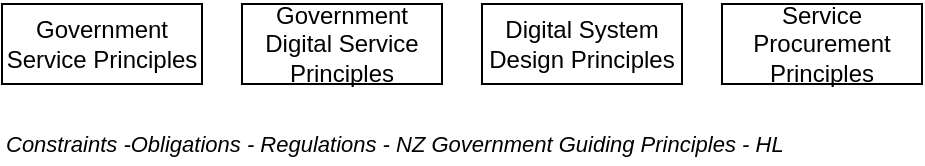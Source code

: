 <mxfile version="18.0.2" type="google" pages="10"><diagram id="yjbqheQoXwKQGV35udG_" name="NZ Govt Guiding Principles"><mxGraphModel grid="1" page="1" gridSize="10" guides="1" tooltips="1" connect="1" arrows="1" fold="1" pageScale="1" pageWidth="827" pageHeight="1169" math="0" shadow="0"><root><mxCell id="pctiQip1fwTY0CQVahmA-0"/><mxCell id="pctiQip1fwTY0CQVahmA-1" parent="pctiQip1fwTY0CQVahmA-0"/><mxCell id="pctiQip1fwTY0CQVahmA-2" value="Government Service Principles" style="rounded=0;whiteSpace=wrap;html=1;sketch=0;" vertex="1" parent="pctiQip1fwTY0CQVahmA-1"><mxGeometry x="200" y="160" width="100" height="40" as="geometry"/></mxCell><mxCell id="pctiQip1fwTY0CQVahmA-3" value="Government Digital Service Principles" style="rounded=0;whiteSpace=wrap;html=1;sketch=0;" vertex="1" parent="pctiQip1fwTY0CQVahmA-1"><mxGeometry x="320" y="160" width="100" height="40" as="geometry"/></mxCell><mxCell id="pctiQip1fwTY0CQVahmA-4" value="Digital System Design Principles" style="rounded=0;whiteSpace=wrap;html=1;sketch=0;" vertex="1" parent="pctiQip1fwTY0CQVahmA-1"><mxGeometry x="440" y="160" width="100" height="40" as="geometry"/></mxCell><mxCell id="pctiQip1fwTY0CQVahmA-6" value="Service Procurement Principles" style="rounded=0;whiteSpace=wrap;html=1;sketch=0;" vertex="1" parent="pctiQip1fwTY0CQVahmA-1"><mxGeometry x="560" y="160" width="100" height="40" as="geometry"/></mxCell><mxCell id="7cz_nrsDfFJyMNMABDqO-0" value="Constraints -Obligations - Regulations - NZ Government Guiding Principles - HL" style="text;html=1;strokeColor=none;fillColor=none;align=left;verticalAlign=middle;whiteSpace=wrap;rounded=0;fontSize=11;opacity=80;fontStyle=2" vertex="1" parent="pctiQip1fwTY0CQVahmA-1"><mxGeometry x="200" y="220" width="460" height="20" as="geometry"/></mxCell></root></mxGraphModel></diagram><diagram id="d_9G_lbHUSgDs3FxAS3T" name="Risk Mitigation Cycle"><mxGraphModel grid="1" page="1" gridSize="10" guides="1" tooltips="1" connect="1" arrows="1" fold="1" pageScale="1" pageWidth="827" pageHeight="1169" math="0" shadow="0"><root><mxCell id="PRYmtGD0PhJ-cX3fNGpr-0"/><mxCell id="PRYmtGD0PhJ-cX3fNGpr-1" parent="PRYmtGD0PhJ-cX3fNGpr-0"/><mxCell id="PRYmtGD0PhJ-cX3fNGpr-5" style="edgeStyle=orthogonalEdgeStyle;curved=0;rounded=1;sketch=0;orthogonalLoop=1;jettySize=auto;html=1;entryX=0;entryY=0.5;entryDx=0;entryDy=0;" edge="1" parent="PRYmtGD0PhJ-cX3fNGpr-1" source="PRYmtGD0PhJ-cX3fNGpr-2" target="PRYmtGD0PhJ-cX3fNGpr-3"><mxGeometry relative="1" as="geometry"/></mxCell><mxCell id="PRYmtGD0PhJ-cX3fNGpr-2" value="Assessed&lt;br&gt;Risks" style="rounded=0;whiteSpace=wrap;html=1;sketch=0;" vertex="1" parent="PRYmtGD0PhJ-cX3fNGpr-1"><mxGeometry x="160" y="160" width="80" height="40" as="geometry"/></mxCell><mxCell id="PRYmtGD0PhJ-cX3fNGpr-6" style="edgeStyle=orthogonalEdgeStyle;curved=0;rounded=1;sketch=0;orthogonalLoop=1;jettySize=auto;html=1;entryX=0;entryY=0.5;entryDx=0;entryDy=0;" edge="1" parent="PRYmtGD0PhJ-cX3fNGpr-1" source="PRYmtGD0PhJ-cX3fNGpr-3" target="PRYmtGD0PhJ-cX3fNGpr-4"><mxGeometry relative="1" as="geometry"/></mxCell><mxCell id="PRYmtGD0PhJ-cX3fNGpr-3" value="Mitigation Controls" style="rounded=0;whiteSpace=wrap;html=1;sketch=0;" vertex="1" parent="PRYmtGD0PhJ-cX3fNGpr-1"><mxGeometry x="280" y="160" width="80" height="40" as="geometry"/></mxCell><mxCell id="PRYmtGD0PhJ-cX3fNGpr-7" value="Update" style="edgeStyle=orthogonalEdgeStyle;curved=0;rounded=1;sketch=0;orthogonalLoop=1;jettySize=auto;html=1;entryX=0;entryY=0.5;entryDx=0;entryDy=0;exitX=1;exitY=0.5;exitDx=0;exitDy=0;" edge="1" parent="PRYmtGD0PhJ-cX3fNGpr-1" source="PRYmtGD0PhJ-cX3fNGpr-4" target="PRYmtGD0PhJ-cX3fNGpr-2"><mxGeometry relative="1" as="geometry"><Array as="points"><mxPoint x="500" y="180"/><mxPoint x="500" y="140"/><mxPoint x="140" y="140"/><mxPoint x="140" y="180"/></Array></mxGeometry></mxCell><mxCell id="PRYmtGD0PhJ-cX3fNGpr-18" style="edgeStyle=orthogonalEdgeStyle;curved=0;rounded=1;sketch=0;orthogonalLoop=1;jettySize=auto;html=1;entryX=0;entryY=0.5;entryDx=0;entryDy=0;" edge="1" parent="PRYmtGD0PhJ-cX3fNGpr-1" source="PRYmtGD0PhJ-cX3fNGpr-4" target="PRYmtGD0PhJ-cX3fNGpr-17"><mxGeometry relative="1" as="geometry"/></mxCell><mxCell id="PRYmtGD0PhJ-cX3fNGpr-4" value="Residual Risks" style="rounded=0;whiteSpace=wrap;html=1;sketch=0;" vertex="1" parent="PRYmtGD0PhJ-cX3fNGpr-1"><mxGeometry x="400" y="160" width="80" height="40" as="geometry"/></mxCell><mxCell id="PRYmtGD0PhJ-cX3fNGpr-8" value="Plan" style="rounded=0;whiteSpace=wrap;html=1;sketch=0;fillColor=none;strokeColor=none;" vertex="1" parent="PRYmtGD0PhJ-cX3fNGpr-1"><mxGeometry x="280" y="210" width="80" height="20" as="geometry"/></mxCell><mxCell id="PRYmtGD0PhJ-cX3fNGpr-9" value="Application" style="rounded=0;whiteSpace=wrap;html=1;sketch=0;fillColor=none;strokeColor=none;" vertex="1" parent="PRYmtGD0PhJ-cX3fNGpr-1"><mxGeometry x="280" y="230" width="80" height="20" as="geometry"/></mxCell><mxCell id="PRYmtGD0PhJ-cX3fNGpr-10" value="Verification" style="rounded=0;whiteSpace=wrap;html=1;sketch=0;fillColor=none;strokeColor=none;" vertex="1" parent="PRYmtGD0PhJ-cX3fNGpr-1"><mxGeometry x="400" y="210" width="80" height="20" as="geometry"/></mxCell><mxCell id="PRYmtGD0PhJ-cX3fNGpr-11" value="Reassessment" style="rounded=0;whiteSpace=wrap;html=1;sketch=0;fillColor=none;strokeColor=none;" vertex="1" parent="PRYmtGD0PhJ-cX3fNGpr-1"><mxGeometry x="400" y="230" width="80" height="20" as="geometry"/></mxCell><mxCell id="PRYmtGD0PhJ-cX3fNGpr-13" style="edgeStyle=orthogonalEdgeStyle;curved=0;rounded=1;sketch=0;orthogonalLoop=1;jettySize=auto;html=1;entryX=0;entryY=0.5;entryDx=0;entryDy=0;" edge="1" parent="PRYmtGD0PhJ-cX3fNGpr-1" source="PRYmtGD0PhJ-cX3fNGpr-12" target="PRYmtGD0PhJ-cX3fNGpr-2"><mxGeometry relative="1" as="geometry"/></mxCell><mxCell id="PRYmtGD0PhJ-cX3fNGpr-12" value="Initial&lt;br&gt;Assessment" style="rounded=0;whiteSpace=wrap;html=1;sketch=0;" vertex="1" parent="PRYmtGD0PhJ-cX3fNGpr-1"><mxGeometry x="40" y="160" width="80" height="40" as="geometry"/></mxCell><mxCell id="PRYmtGD0PhJ-cX3fNGpr-16" value="Current Status &lt;br&gt;Report" style="rounded=0;whiteSpace=wrap;html=1;sketch=0;fillColor=none;strokeColor=none;" vertex="1" parent="PRYmtGD0PhJ-cX3fNGpr-1"><mxGeometry x="160" y="210" width="80" height="20" as="geometry"/></mxCell><mxCell id="PRYmtGD0PhJ-cX3fNGpr-21" style="edgeStyle=orthogonalEdgeStyle;curved=0;rounded=1;sketch=0;orthogonalLoop=1;jettySize=auto;html=1;entryX=0;entryY=0.5;entryDx=0;entryDy=0;" edge="1" parent="PRYmtGD0PhJ-cX3fNGpr-1" source="PRYmtGD0PhJ-cX3fNGpr-17" target="PRYmtGD0PhJ-cX3fNGpr-20"><mxGeometry relative="1" as="geometry"/></mxCell><mxCell id="PRYmtGD0PhJ-cX3fNGpr-17" value="Residual&lt;br&gt;Risk&lt;br&gt;Acceptance" style="rounded=0;whiteSpace=wrap;html=1;sketch=0;" vertex="1" parent="PRYmtGD0PhJ-cX3fNGpr-1"><mxGeometry x="520" y="160" width="80" height="40" as="geometry"/></mxCell><mxCell id="PRYmtGD0PhJ-cX3fNGpr-19" value="ongoing &lt;br&gt;improvement" style="edgeStyle=orthogonalEdgeStyle;curved=0;rounded=1;sketch=0;orthogonalLoop=1;jettySize=auto;html=1;dashed=1;exitX=1;exitY=0.5;exitDx=0;exitDy=0;" edge="1" parent="PRYmtGD0PhJ-cX3fNGpr-1" source="PRYmtGD0PhJ-cX3fNGpr-20"><mxGeometry x="0.333" y="-20" relative="1" as="geometry"><mxPoint x="780" y="180" as="sourcePoint"/><mxPoint x="500" y="140" as="targetPoint"/><Array as="points"><mxPoint x="740" y="180"/><mxPoint x="740" y="140"/></Array><mxPoint as="offset"/></mxGeometry></mxCell><mxCell id="PRYmtGD0PhJ-cX3fNGpr-20" value="Periodic Reassessment" style="rounded=0;whiteSpace=wrap;html=1;sketch=0;" vertex="1" parent="PRYmtGD0PhJ-cX3fNGpr-1"><mxGeometry x="640" y="160" width="80" height="40" as="geometry"/></mxCell><mxCell id="PRYmtGD0PhJ-cX3fNGpr-22" value="(By both Business Owner and CDO)" style="rounded=0;whiteSpace=wrap;html=1;sketch=0;fillColor=none;strokeColor=none;fontStyle=2" vertex="1" parent="PRYmtGD0PhJ-cX3fNGpr-1"><mxGeometry x="520" y="210" width="80" height="40" as="geometry"/></mxCell><mxCell id="qe-2Wj4dgjq_-Unm0l26-0" value="Continuous Risk Reduction Cycle - HL" style="text;html=1;strokeColor=none;fillColor=none;align=left;verticalAlign=middle;whiteSpace=wrap;rounded=0;fontSize=11;opacity=80;fontStyle=2" vertex="1" parent="PRYmtGD0PhJ-cX3fNGpr-1"><mxGeometry x="40" y="290" width="350" height="20" as="geometry"/></mxCell><mxCell id="qe-2Wj4dgjq_-Unm0l26-2" value="Processes" style="rounded=0;whiteSpace=wrap;html=1;sketch=0;fillColor=none;strokeColor=none;" vertex="1" parent="PRYmtGD0PhJ-cX3fNGpr-1"><mxGeometry x="40" y="220" width="80" height="20" as="geometry"/></mxCell><mxCell id="qe-2Wj4dgjq_-Unm0l26-4" value="Automation" style="rounded=0;whiteSpace=wrap;html=1;sketch=0;fillColor=none;strokeColor=none;" vertex="1" parent="PRYmtGD0PhJ-cX3fNGpr-1"><mxGeometry x="40" y="240" width="80" height="20" as="geometry"/></mxCell><mxCell id="qe-2Wj4dgjq_-Unm0l26-5" value="People" style="rounded=0;whiteSpace=wrap;html=1;sketch=0;fillColor=none;strokeColor=none;" vertex="1" parent="PRYmtGD0PhJ-cX3fNGpr-1"><mxGeometry x="40" y="200" width="80" height="20" as="geometry"/></mxCell><mxCell id="qe-2Wj4dgjq_-Unm0l26-6" value="Environments" style="rounded=0;whiteSpace=wrap;html=1;sketch=0;fillColor=none;strokeColor=none;" vertex="1" parent="PRYmtGD0PhJ-cX3fNGpr-1"><mxGeometry x="40" y="260" width="80" height="20" as="geometry"/></mxCell></root></mxGraphModel></diagram><diagram id="k5kiCCmFegBNbQ7CHCea" name="MOE OIS Services"><mxGraphModel dx="1711" dy="690" grid="1" gridSize="10" guides="1" tooltips="1" connect="1" arrows="1" fold="1" page="1" pageScale="1" pageWidth="827" pageHeight="1169" math="0" shadow="0"><root><mxCell id="kFMkmOMe1cG1WTFYNUef-0"/><mxCell id="kFMkmOMe1cG1WTFYNUef-1" parent="kFMkmOMe1cG1WTFYNUef-0"/><mxCell id="kFMkmOMe1cG1WTFYNUef-2" value="Deployment Services" style="rounded=0;whiteSpace=wrap;html=1;sketch=0;fillColor=none;" parent="kFMkmOMe1cG1WTFYNUef-1" vertex="1"><mxGeometry x="200" y="120" width="80" height="40" as="geometry"/></mxCell><mxCell id="kFMkmOMe1cG1WTFYNUef-3" value="Infrastructure Services" style="rounded=0;whiteSpace=wrap;html=1;sketch=0;fillColor=none;" parent="kFMkmOMe1cG1WTFYNUef-1" vertex="1"><mxGeometry x="300" y="120" width="80" height="40" as="geometry"/></mxCell><mxCell id="kFMkmOMe1cG1WTFYNUef-4" value="Operation Services" style="rounded=0;whiteSpace=wrap;html=1;sketch=0;fillColor=none;" parent="kFMkmOMe1cG1WTFYNUef-1" vertex="1"><mxGeometry x="400" y="120" width="80" height="40" as="geometry"/></mxCell><mxCell id="QHrA8Z1si9vW-UTGlzGf-0" value="OIS Services" style="text;html=1;strokeColor=none;fillColor=none;align=left;verticalAlign=middle;whiteSpace=wrap;rounded=0;fontSize=11;opacity=80;fontStyle=2" parent="kFMkmOMe1cG1WTFYNUef-1" vertex="1"><mxGeometry x="200" y="180" width="350" height="20" as="geometry"/></mxCell></root></mxGraphModel></diagram><diagram id="MP2QOA1r0MiDz1kL7_ad" name="ITC Deliverables"><mxGraphModel dx="1711" dy="690" grid="1" gridSize="10" guides="1" tooltips="1" connect="1" arrows="1" fold="1" page="1" pageScale="1" pageWidth="827" pageHeight="1169" math="0" shadow="0"><root><mxCell id="t9j9DT_kdPvLt3fdQwGu-0"/><mxCell id="t9j9DT_kdPvLt3fdQwGu-1" parent="t9j9DT_kdPvLt3fdQwGu-0"/><mxCell id="t9j9DT_kdPvLt3fdQwGu-2" value="Solution Architecture Description (SAD)" style="rounded=0;whiteSpace=wrap;html=1;" vertex="1" parent="t9j9DT_kdPvLt3fdQwGu-1"><mxGeometry x="160" y="120" width="80" height="80" as="geometry"/></mxCell><mxCell id="t9j9DT_kdPvLt3fdQwGu-3" value="Solution Architecture Description&lt;br&gt;Summary&lt;br&gt;Presentation (SADS)" style="rounded=0;whiteSpace=wrap;html=1;" vertex="1" parent="t9j9DT_kdPvLt3fdQwGu-1"><mxGeometry x="260" y="120" width="80" height="80" as="geometry"/></mxCell><mxCell id="t9j9DT_kdPvLt3fdQwGu-4" value="Solution Technical Documentation (STD)" style="rounded=0;whiteSpace=wrap;html=1;" vertex="1" parent="t9j9DT_kdPvLt3fdQwGu-1"><mxGeometry x="360" y="220" width="80" height="80" as="geometry"/></mxCell><mxCell id="t9j9DT_kdPvLt3fdQwGu-5" value="TWD Endorsement" style="rounded=0;whiteSpace=wrap;html=1;fillColor=#dae8fc;strokeColor=#6c8ebf;" vertex="1" parent="t9j9DT_kdPvLt3fdQwGu-1"><mxGeometry x="360" y="120" width="80" height="80" as="geometry"/></mxCell><mxCell id="t9j9DT_kdPvLt3fdQwGu-6" value="&lt;p style=&quot;line-height: 100%&quot;&gt;Deployment, Infrastructure, Operations Services Endorsement&lt;br&gt;@ &lt;br&gt;CAB&lt;/p&gt;" style="rounded=0;whiteSpace=wrap;html=1;fillColor=#dae8fc;strokeColor=#6c8ebf;" vertex="1" parent="t9j9DT_kdPvLt3fdQwGu-1"><mxGeometry x="460" y="220" width="80" height="80" as="geometry"/></mxCell><mxCell id="t9j9DT_kdPvLt3fdQwGu-7" value="" style="shape=image;html=1;verticalAlign=top;verticalLabelPosition=bottom;labelBackgroundColor=#ffffff;imageAspect=0;aspect=fixed;image=https://cdn0.iconfinder.com/data/icons/small-n-flat/24/678134-sign-check-128.png" vertex="1" parent="t9j9DT_kdPvLt3fdQwGu-1"><mxGeometry x="430" y="110" width="20" height="20" as="geometry"/></mxCell><mxCell id="t9j9DT_kdPvLt3fdQwGu-8" value="" style="shape=image;html=1;verticalAlign=top;verticalLabelPosition=bottom;labelBackgroundColor=#ffffff;imageAspect=0;aspect=fixed;image=https://cdn0.iconfinder.com/data/icons/small-n-flat/24/678134-sign-check-128.png" vertex="1" parent="t9j9DT_kdPvLt3fdQwGu-1"><mxGeometry x="530" y="210" width="20" height="20" as="geometry"/></mxCell><mxCell id="t9j9DT_kdPvLt3fdQwGu-9" value="" style="html=1;outlineConnect=0;whiteSpace=wrap;fillColor=#ffe0e0;shape=mxgraph.archimate.representation" vertex="1" parent="t9j9DT_kdPvLt3fdQwGu-1"><mxGeometry x="230" y="110" width="20" height="20" as="geometry"/></mxCell><mxCell id="t9j9DT_kdPvLt3fdQwGu-10" value="" style="html=1;outlineConnect=0;whiteSpace=wrap;fillColor=#ffe0e0;shape=mxgraph.archimate.representation" vertex="1" parent="t9j9DT_kdPvLt3fdQwGu-1"><mxGeometry x="330" y="110" width="20" height="20" as="geometry"/></mxCell><mxCell id="t9j9DT_kdPvLt3fdQwGu-11" value="" style="html=1;outlineConnect=0;whiteSpace=wrap;fillColor=#ffe0e0;shape=mxgraph.archimate.representation" vertex="1" parent="t9j9DT_kdPvLt3fdQwGu-1"><mxGeometry x="430" y="210" width="20" height="20" as="geometry"/></mxCell><mxCell id="t9j9DT_kdPvLt3fdQwGu-12" value="Work Item Tactical Decisions" style="rounded=0;whiteSpace=wrap;html=1;dashed=1;" vertex="1" parent="t9j9DT_kdPvLt3fdQwGu-1"><mxGeometry x="260" y="220" width="80" height="80" as="geometry"/></mxCell><mxCell id="t9j9DT_kdPvLt3fdQwGu-13" value="Design Services Engagement" style="rounded=0;whiteSpace=wrap;html=1;horizontal=0;fillColor=#f5f5f5;strokeColor=#666666;fontColor=#333333;" vertex="1" parent="t9j9DT_kdPvLt3fdQwGu-1"><mxGeometry x="120" y="120" width="30" height="200" as="geometry"/></mxCell></root></mxGraphModel></diagram><diagram id="g3i-MkkXBupPZEWv4nSB" name="C&amp;A Deliverables"><mxGraphModel dx="1711" dy="690" grid="1" gridSize="10" guides="1" tooltips="1" connect="1" arrows="1" fold="1" page="1" pageScale="1" pageWidth="827" pageHeight="1169" math="0" shadow="0"><root><mxCell id="-YwPLsUAY9QIMBv27cOw-0"/><mxCell id="-YwPLsUAY9QIMBv27cOw-1" parent="-YwPLsUAY9QIMBv27cOw-0"/><mxCell id="datgykUvJ0zWuzGXzXZU-0" value="Security Risk Assessment (SRA)" style="rounded=0;whiteSpace=wrap;html=1;" vertex="1" parent="-YwPLsUAY9QIMBv27cOw-1"><mxGeometry x="170" y="260" width="80" height="80" as="geometry"/></mxCell><mxCell id="datgykUvJ0zWuzGXzXZU-1" value="Technical Risk Assessment&lt;br&gt;(TRA)" style="rounded=0;whiteSpace=wrap;html=1;" vertex="1" parent="-YwPLsUAY9QIMBv27cOw-1"><mxGeometry x="270" y="260" width="80" height="80" as="geometry"/></mxCell><mxCell id="datgykUvJ0zWuzGXzXZU-2" value="Solution Technical Documentation (STD)" style="rounded=0;whiteSpace=wrap;html=1;fontColor=#333333;strokeColor=#666666;fillColor=#f5f5f5;" vertex="1" parent="-YwPLsUAY9QIMBv27cOw-1"><mxGeometry x="470" y="160" width="80" height="80" as="geometry"/></mxCell><mxCell id="datgykUvJ0zWuzGXzXZU-4" value="&lt;p style=&quot;line-height: 100%&quot;&gt;C&amp;amp;A Endorsement&lt;br&gt;@ &lt;br&gt;CAB&lt;/p&gt;" style="rounded=0;whiteSpace=wrap;html=1;fillColor=#dae8fc;strokeColor=#6c8ebf;" vertex="1" parent="-YwPLsUAY9QIMBv27cOw-1"><mxGeometry x="570" y="260" width="80" height="80" as="geometry"/></mxCell><mxCell id="datgykUvJ0zWuzGXzXZU-5" value="" style="shape=image;html=1;verticalAlign=top;verticalLabelPosition=bottom;labelBackgroundColor=#ffffff;imageAspect=0;aspect=fixed;image=https://cdn0.iconfinder.com/data/icons/small-n-flat/24/678134-sign-check-128.png" vertex="1" parent="-YwPLsUAY9QIMBv27cOw-1"><mxGeometry x="640" y="250" width="20" height="20" as="geometry"/></mxCell><mxCell id="datgykUvJ0zWuzGXzXZU-7" value="" style="html=1;outlineConnect=0;whiteSpace=wrap;fillColor=#ffe0e0;shape=mxgraph.archimate.representation" vertex="1" parent="-YwPLsUAY9QIMBv27cOw-1"><mxGeometry x="240" y="250" width="20" height="20" as="geometry"/></mxCell><mxCell id="datgykUvJ0zWuzGXzXZU-8" value="" style="html=1;outlineConnect=0;whiteSpace=wrap;fillColor=#ffe0e0;shape=mxgraph.archimate.representation" vertex="1" parent="-YwPLsUAY9QIMBv27cOw-1"><mxGeometry x="340" y="250" width="20" height="20" as="geometry"/></mxCell><mxCell id="datgykUvJ0zWuzGXzXZU-9" value="" style="html=1;outlineConnect=0;whiteSpace=wrap;fillColor=#ffe0e0;shape=mxgraph.archimate.representation" vertex="1" parent="-YwPLsUAY9QIMBv27cOw-1"><mxGeometry x="540" y="150" width="20" height="20" as="geometry"/></mxCell><mxCell id="datgykUvJ0zWuzGXzXZU-11" value="C&amp;amp;A Deliverables" style="rounded=0;whiteSpace=wrap;html=1;horizontal=0;fillColor=#f5f5f5;strokeColor=#666666;fontColor=#333333;" vertex="1" parent="-YwPLsUAY9QIMBv27cOw-1"><mxGeometry x="120" y="260" width="30" height="80" as="geometry"/></mxCell><mxCell id="datgykUvJ0zWuzGXzXZU-12" value="Solution Architecture Description&lt;br&gt;(SAD)" style="rounded=0;whiteSpace=wrap;html=1;fontColor=#333333;strokeColor=#666666;fillColor=#f5f5f5;" vertex="1" parent="-YwPLsUAY9QIMBv27cOw-1"><mxGeometry x="370" y="160" width="80" height="80" as="geometry"/></mxCell><mxCell id="datgykUvJ0zWuzGXzXZU-13" value="" style="html=1;outlineConnect=0;whiteSpace=wrap;fillColor=#ffe0e0;shape=mxgraph.archimate.representation" vertex="1" parent="-YwPLsUAY9QIMBv27cOw-1"><mxGeometry x="440" y="150" width="20" height="20" as="geometry"/></mxCell><mxCell id="datgykUvJ0zWuzGXzXZU-14" value="Dependencies" style="rounded=0;whiteSpace=wrap;html=1;horizontal=0;fillColor=#f5f5f5;strokeColor=#666666;fontColor=#333333;" vertex="1" parent="-YwPLsUAY9QIMBv27cOw-1"><mxGeometry x="120" y="160" width="30" height="80" as="geometry"/></mxCell><mxCell id="Ceo7DaoiyFJF5aGHdZKt-0" value="Information Classification" style="rounded=0;whiteSpace=wrap;html=1;fontColor=#333333;strokeColor=#666666;fillColor=#f5f5f5;" vertex="1" parent="-YwPLsUAY9QIMBv27cOw-1"><mxGeometry x="170" y="160" width="80" height="80" as="geometry"/></mxCell><mxCell id="Ceo7DaoiyFJF5aGHdZKt-1" value="" style="html=1;outlineConnect=0;whiteSpace=wrap;fillColor=#ffe0e0;shape=mxgraph.archimate.representation" vertex="1" parent="-YwPLsUAY9QIMBv27cOw-1"><mxGeometry x="240" y="150" width="20" height="20" as="geometry"/></mxCell><mxCell id="Ceo7DaoiyFJF5aGHdZKt-2" value="Privacy Impact Threshold&lt;br&gt;Assessment&amp;nbsp;" style="rounded=0;whiteSpace=wrap;html=1;fontColor=#333333;strokeColor=#666666;fillColor=#f5f5f5;" vertex="1" parent="-YwPLsUAY9QIMBv27cOw-1"><mxGeometry x="270" y="160" width="80" height="80" as="geometry"/></mxCell><mxCell id="Ceo7DaoiyFJF5aGHdZKt-3" value="" style="html=1;outlineConnect=0;whiteSpace=wrap;fillColor=#ffe0e0;shape=mxgraph.archimate.representation" vertex="1" parent="-YwPLsUAY9QIMBv27cOw-1"><mxGeometry x="340" y="150" width="20" height="20" as="geometry"/></mxCell><mxCell id="Ceo7DaoiyFJF5aGHdZKt-4" value="Control Validation Plan (CVP)" style="rounded=0;whiteSpace=wrap;html=1;" vertex="1" parent="-YwPLsUAY9QIMBv27cOw-1"><mxGeometry x="370" y="260" width="80" height="80" as="geometry"/></mxCell><mxCell id="Ceo7DaoiyFJF5aGHdZKt-5" value="" style="html=1;outlineConnect=0;whiteSpace=wrap;fillColor=#ffe0e0;shape=mxgraph.archimate.representation" vertex="1" parent="-YwPLsUAY9QIMBv27cOw-1"><mxGeometry x="440" y="250" width="20" height="20" as="geometry"/></mxCell><mxCell id="Ceo7DaoiyFJF5aGHdZKt-6" value="Control Validation Audit(s) &lt;br&gt;(CVA)" style="rounded=0;whiteSpace=wrap;html=1;" vertex="1" parent="-YwPLsUAY9QIMBv27cOw-1"><mxGeometry x="470" y="260" width="80" height="80" as="geometry"/></mxCell><mxCell id="Ceo7DaoiyFJF5aGHdZKt-7" value="" style="html=1;outlineConnect=0;whiteSpace=wrap;fillColor=#ffe0e0;shape=mxgraph.archimate.representation" vertex="1" parent="-YwPLsUAY9QIMBv27cOw-1"><mxGeometry x="540" y="250" width="20" height="20" as="geometry"/></mxCell></root></mxGraphModel></diagram><diagram id="E2X23cgk6ji5EM6wHxja" name="OIS Deliverables"><mxGraphModel dx="1711" dy="690" grid="1" gridSize="10" guides="1" tooltips="1" connect="1" arrows="1" fold="1" page="1" pageScale="1" pageWidth="827" pageHeight="1169" math="0" shadow="0"><root><mxCell id="UkCaidgULFf17v8Pynoc-0"/><mxCell id="UkCaidgULFf17v8Pynoc-1" parent="UkCaidgULFf17v8Pynoc-0"/><mxCell id="n0qWAW3YCrFccfMd6D4V-0" value="Application Lifecycle Management&lt;br&gt;Provisioning (ARM)" style="rounded=0;whiteSpace=wrap;html=1;" vertex="1" parent="UkCaidgULFf17v8Pynoc-1"><mxGeometry x="160" y="350" width="80" height="80" as="geometry"/></mxCell><mxCell id="n0qWAW3YCrFccfMd6D4V-1" value="Deployment Pipeline" style="rounded=0;whiteSpace=wrap;html=1;" vertex="1" parent="UkCaidgULFf17v8Pynoc-1"><mxGeometry x="250" y="550" width="80" height="80" as="geometry"/></mxCell><mxCell id="n0qWAW3YCrFccfMd6D4V-2" value="&lt;p style=&quot;line-height: 100%&quot;&gt;OIS Endorsement&lt;br&gt;@ &lt;br&gt;CAB&lt;/p&gt;" style="rounded=0;whiteSpace=wrap;html=1;fillColor=#dae8fc;strokeColor=#6c8ebf;" vertex="1" parent="UkCaidgULFf17v8Pynoc-1"><mxGeometry x="350" y="550" width="80" height="80" as="geometry"/></mxCell><mxCell id="n0qWAW3YCrFccfMd6D4V-3" value="" style="shape=image;html=1;verticalAlign=top;verticalLabelPosition=bottom;labelBackgroundColor=#ffffff;imageAspect=0;aspect=fixed;image=https://cdn0.iconfinder.com/data/icons/small-n-flat/24/678134-sign-check-128.png" vertex="1" parent="UkCaidgULFf17v8Pynoc-1"><mxGeometry x="420" y="540" width="20" height="20" as="geometry"/></mxCell><mxCell id="n0qWAW3YCrFccfMd6D4V-4" value="" style="html=1;outlineConnect=0;whiteSpace=wrap;fillColor=#ffe0e0;shape=mxgraph.archimate.representation" vertex="1" parent="UkCaidgULFf17v8Pynoc-1"><mxGeometry x="230" y="340" width="20" height="20" as="geometry"/></mxCell><mxCell id="n0qWAW3YCrFccfMd6D4V-5" value="" style="html=1;outlineConnect=0;whiteSpace=wrap;fillColor=#ffe0e0;shape=mxgraph.archimate.representation" vertex="1" parent="UkCaidgULFf17v8Pynoc-1"><mxGeometry x="320" y="540" width="20" height="20" as="geometry"/></mxCell><mxCell id="n0qWAW3YCrFccfMd6D4V-6" value="OIS Deliverables" style="rounded=0;whiteSpace=wrap;html=1;horizontal=0;fillColor=#f5f5f5;strokeColor=#666666;fontColor=#333333;" vertex="1" parent="UkCaidgULFf17v8Pynoc-1"><mxGeometry x="120" y="350" width="30" height="280" as="geometry"/></mxCell><mxCell id="n0qWAW3YCrFccfMd6D4V-7" value="Infrastructure/ Platform as Code based&lt;br&gt;Provisioning" style="rounded=0;whiteSpace=wrap;html=1;" vertex="1" parent="UkCaidgULFf17v8Pynoc-1"><mxGeometry x="250" y="450" width="80" height="60" as="geometry"/></mxCell><mxCell id="n0qWAW3YCrFccfMd6D4V-8" value="" style="html=1;outlineConnect=0;whiteSpace=wrap;fillColor=#ffe0e0;shape=mxgraph.archimate.representation" vertex="1" parent="UkCaidgULFf17v8Pynoc-1"><mxGeometry x="320" y="440" width="20" height="20" as="geometry"/></mxCell><mxCell id="n0qWAW3YCrFccfMd6D4V-9" value="Database Schema as Code based&lt;br&gt;Provisioning" style="rounded=0;whiteSpace=wrap;html=1;" vertex="1" parent="UkCaidgULFf17v8Pynoc-1"><mxGeometry x="350" y="450" width="80" height="60" as="geometry"/></mxCell><mxCell id="n0qWAW3YCrFccfMd6D4V-11" value="" style="html=1;outlineConnect=0;whiteSpace=wrap;fillColor=#ffe0e0;shape=mxgraph.archimate.representation" vertex="1" parent="UkCaidgULFf17v8Pynoc-1"><mxGeometry x="420" y="440" width="20" height="20" as="geometry"/></mxCell><mxCell id="n0qWAW3YCrFccfMd6D4V-12" value="Environment Specific Configuration" style="rounded=0;whiteSpace=wrap;html=1;" vertex="1" parent="UkCaidgULFf17v8Pynoc-1"><mxGeometry x="450" y="450" width="80" height="60" as="geometry"/></mxCell><mxCell id="n0qWAW3YCrFccfMd6D4V-13" value="" style="html=1;outlineConnect=0;whiteSpace=wrap;fillColor=#ffe0e0;shape=mxgraph.archimate.representation" vertex="1" parent="UkCaidgULFf17v8Pynoc-1"><mxGeometry x="520" y="440" width="20" height="20" as="geometry"/></mxCell><mxCell id="n0qWAW3YCrFccfMd6D4V-14" value="Code Compilation&lt;br&gt;Execution" style="rounded=0;whiteSpace=wrap;html=1;" vertex="1" parent="UkCaidgULFf17v8Pynoc-1"><mxGeometry x="550" y="450" width="80" height="60" as="geometry"/></mxCell><mxCell id="n0qWAW3YCrFccfMd6D4V-15" value="" style="html=1;outlineConnect=0;whiteSpace=wrap;fillColor=#ffe0e0;shape=mxgraph.archimate.representation" vertex="1" parent="UkCaidgULFf17v8Pynoc-1"><mxGeometry x="620" y="440" width="20" height="20" as="geometry"/></mxCell><mxCell id="n0qWAW3YCrFccfMd6D4V-18" value="" style="endArrow=none;html=1;" edge="1" parent="UkCaidgULFf17v8Pynoc-1"><mxGeometry width="50" height="50" relative="1" as="geometry"><mxPoint x="250" y="530" as="sourcePoint"/><mxPoint x="730" y="530" as="targetPoint"/></mxGeometry></mxCell><mxCell id="n0qWAW3YCrFccfMd6D4V-19" value="" style="endArrow=none;html=1;exitX=0.5;exitY=0;exitDx=0;exitDy=0;" edge="1" parent="UkCaidgULFf17v8Pynoc-1" source="n0qWAW3YCrFccfMd6D4V-1"><mxGeometry width="50" height="50" relative="1" as="geometry"><mxPoint x="620" y="380" as="sourcePoint"/><mxPoint x="290" y="530" as="targetPoint"/></mxGeometry></mxCell><mxCell id="n0qWAW3YCrFccfMd6D4V-20" value="Test Automation&lt;br&gt;Execution" style="rounded=0;whiteSpace=wrap;html=1;" vertex="1" parent="UkCaidgULFf17v8Pynoc-1"><mxGeometry x="650" y="450" width="80" height="60" as="geometry"/></mxCell><mxCell id="n0qWAW3YCrFccfMd6D4V-21" value="" style="html=1;outlineConnect=0;whiteSpace=wrap;fillColor=#ffe0e0;shape=mxgraph.archimate.representation" vertex="1" parent="UkCaidgULFf17v8Pynoc-1"><mxGeometry x="720" y="440" width="20" height="20" as="geometry"/></mxCell></root></mxGraphModel></diagram><diagram id="733-POlDkF6S2-eV0KMD" name="Development Services Deliverables"><mxGraphModel dx="1422" dy="715" grid="1" gridSize="10" guides="1" tooltips="1" connect="1" arrows="1" fold="1" page="1" pageScale="1" pageWidth="827" pageHeight="1169" math="0" shadow="0"><root><mxCell id="h4kQ8suKDDf2KTX9o7kF-0"/><mxCell id="h4kQ8suKDDf2KTX9o7kF-1" parent="h4kQ8suKDDf2KTX9o7kF-0"/><mxCell id="2T8vtZTutMJh2Cj5LuXQ-0" value="Unit Test Automation" style="rounded=0;whiteSpace=wrap;html=1;" parent="h4kQ8suKDDf2KTX9o7kF-1" vertex="1"><mxGeometry x="160" y="160" width="80" height="80" as="geometry"/></mxCell><mxCell id="2T8vtZTutMJh2Cj5LuXQ-2" value="&lt;p style=&quot;line-height: 100%&quot;&gt;OIS&lt;br&gt;Endorsement&lt;br&gt;@ &lt;br&gt;CAB&lt;/p&gt;" style="rounded=0;whiteSpace=wrap;html=1;fillColor=#dae8fc;strokeColor=#6c8ebf;" parent="h4kQ8suKDDf2KTX9o7kF-1" vertex="1"><mxGeometry x="160" y="260" width="180" height="80" as="geometry"/></mxCell><mxCell id="2T8vtZTutMJh2Cj5LuXQ-4" value="" style="html=1;outlineConnect=0;whiteSpace=wrap;fillColor=#ffe0e0;shape=mxgraph.archimate.representation" parent="h4kQ8suKDDf2KTX9o7kF-1" vertex="1"><mxGeometry x="230" y="150" width="20" height="20" as="geometry"/></mxCell><mxCell id="2T8vtZTutMJh2Cj5LuXQ-6" value="Development Services" style="rounded=0;whiteSpace=wrap;html=1;horizontal=0;fillColor=#f5f5f5;strokeColor=#666666;fontColor=#333333;" parent="h4kQ8suKDDf2KTX9o7kF-1" vertex="1"><mxGeometry x="120" y="160" width="30" height="80" as="geometry"/></mxCell><mxCell id="2T8vtZTutMJh2Cj5LuXQ-20" value="Server-Device System Code" style="rounded=0;whiteSpace=wrap;html=1;" parent="h4kQ8suKDDf2KTX9o7kF-1" vertex="1"><mxGeometry x="260" y="160" width="80" height="80" as="geometry"/></mxCell><mxCell id="2T8vtZTutMJh2Cj5LuXQ-21" value="Client-Device System Code" style="rounded=0;whiteSpace=wrap;html=1;" parent="h4kQ8suKDDf2KTX9o7kF-1" vertex="1"><mxGeometry x="360" y="160" width="80" height="80" as="geometry"/></mxCell><mxCell id="2T8vtZTutMJh2Cj5LuXQ-5" value="" style="html=1;outlineConnect=0;whiteSpace=wrap;fillColor=#ffe0e0;shape=mxgraph.archimate.representation" parent="h4kQ8suKDDf2KTX9o7kF-1" vertex="1"><mxGeometry x="330" y="150" width="20" height="20" as="geometry"/></mxCell><mxCell id="2T8vtZTutMJh2Cj5LuXQ-22" value="" style="html=1;outlineConnect=0;whiteSpace=wrap;fillColor=#ffe0e0;shape=mxgraph.archimate.representation" parent="h4kQ8suKDDf2KTX9o7kF-1" vertex="1"><mxGeometry x="430" y="150" width="20" height="20" as="geometry"/></mxCell><mxCell id="2T8vtZTutMJh2Cj5LuXQ-23" value="Use Case (Behavioural) Test Automation" style="rounded=0;whiteSpace=wrap;html=1;" parent="h4kQ8suKDDf2KTX9o7kF-1" vertex="1"><mxGeometry x="460" y="160" width="80" height="80" as="geometry"/></mxCell><mxCell id="2T8vtZTutMJh2Cj5LuXQ-24" value="" style="html=1;outlineConnect=0;whiteSpace=wrap;fillColor=#ffe0e0;shape=mxgraph.archimate.representation" parent="h4kQ8suKDDf2KTX9o7kF-1" vertex="1"><mxGeometry x="530" y="150" width="20" height="20" as="geometry"/></mxCell><mxCell id="2T8vtZTutMJh2Cj5LuXQ-25" value="&lt;p style=&quot;line-height: 100%&quot;&gt;Testing Services Endorsement&lt;br&gt;@ &lt;br&gt;CAB&lt;/p&gt;" style="rounded=0;whiteSpace=wrap;html=1;fillColor=#dae8fc;strokeColor=#6c8ebf;gradientColor=#ffffff;gradientDirection=west;" parent="h4kQ8suKDDf2KTX9o7kF-1" vertex="1"><mxGeometry x="360" y="260" width="180" height="80" as="geometry"/></mxCell><mxCell id="2T8vtZTutMJh2Cj5LuXQ-26" value="" style="shape=image;html=1;verticalAlign=top;verticalLabelPosition=bottom;labelBackgroundColor=#ffffff;imageAspect=0;aspect=fixed;image=https://cdn0.iconfinder.com/data/icons/small-n-flat/24/678134-sign-check-128.png" parent="h4kQ8suKDDf2KTX9o7kF-1" vertex="1"><mxGeometry x="330" y="250" width="20" height="20" as="geometry"/></mxCell><mxCell id="2T8vtZTutMJh2Cj5LuXQ-29" value="&lt;p style=&quot;line-height: 100%&quot;&gt;C&amp;amp;A Services Endorsement&lt;br&gt;@ &lt;br&gt;CAB&lt;/p&gt;" style="rounded=0;whiteSpace=wrap;html=1;fillColor=#dae8fc;strokeColor=#6c8ebf;" parent="h4kQ8suKDDf2KTX9o7kF-1" vertex="1"><mxGeometry x="560" y="260" width="80" height="80" as="geometry"/></mxCell><mxCell id="2T8vtZTutMJh2Cj5LuXQ-30" value="" style="shape=image;html=1;verticalAlign=top;verticalLabelPosition=bottom;labelBackgroundColor=#ffffff;imageAspect=0;aspect=fixed;image=https://cdn0.iconfinder.com/data/icons/small-n-flat/24/678134-sign-check-128.png" parent="h4kQ8suKDDf2KTX9o7kF-1" vertex="1"><mxGeometry x="630" y="250" width="20" height="20" as="geometry"/></mxCell><mxCell id="2T8vtZTutMJh2Cj5LuXQ-31" value="Solution Technical&amp;nbsp;&lt;br&gt;Documentation (STD)" style="rounded=0;whiteSpace=wrap;html=1;fillColor=#f5f5f5;strokeColor=#666666;fontColor=#333333;" parent="h4kQ8suKDDf2KTX9o7kF-1" vertex="1"><mxGeometry x="360" y="60" width="80" height="80" as="geometry"/></mxCell><mxCell id="2T8vtZTutMJh2Cj5LuXQ-32" value="Dependencies" style="rounded=0;whiteSpace=wrap;html=1;horizontal=0;fillColor=#f5f5f5;strokeColor=#666666;fontColor=#333333;" parent="h4kQ8suKDDf2KTX9o7kF-1" vertex="1"><mxGeometry x="120" y="60" width="30" height="80" as="geometry"/></mxCell><mxCell id="2T8vtZTutMJh2Cj5LuXQ-33" value="Testing Services Test Definitions" style="rounded=0;whiteSpace=wrap;html=1;fillColor=#f5f5f5;strokeColor=#666666;fontColor=#333333;" parent="h4kQ8suKDDf2KTX9o7kF-1" vertex="1"><mxGeometry x="460" y="60" width="80" height="80" as="geometry"/></mxCell><mxCell id="2T8vtZTutMJh2Cj5LuXQ-34" value="" style="html=1;outlineConnect=0;whiteSpace=wrap;fillColor=#ffe0e0;shape=mxgraph.archimate.representation" parent="h4kQ8suKDDf2KTX9o7kF-1" vertex="1"><mxGeometry x="530" y="50" width="20" height="20" as="geometry"/></mxCell><mxCell id="2T8vtZTutMJh2Cj5LuXQ-35" value="" style="html=1;outlineConnect=0;whiteSpace=wrap;fillColor=#ffe0e0;shape=mxgraph.archimate.representation" parent="h4kQ8suKDDf2KTX9o7kF-1" vertex="1"><mxGeometry x="430" y="55" width="20" height="20" as="geometry"/></mxCell><mxCell id="2T8vtZTutMJh2Cj5LuXQ-36" value="Required Endorsement" style="rounded=0;whiteSpace=wrap;html=1;horizontal=0;fillColor=#f5f5f5;strokeColor=#666666;fontColor=#333333;" parent="h4kQ8suKDDf2KTX9o7kF-1" vertex="1"><mxGeometry x="120" y="260" width="30" height="80" as="geometry"/></mxCell><mxCell id="XYaIJIv6A6RbmQ-apcNI-0" value="Technical Development Documentation&amp;nbsp;&lt;br&gt;in ALM Wiki" style="rounded=0;whiteSpace=wrap;html=1;" parent="h4kQ8suKDDf2KTX9o7kF-1" vertex="1"><mxGeometry x="560" y="160" width="80" height="80" as="geometry"/></mxCell><mxCell id="XYaIJIv6A6RbmQ-apcNI-1" value="" style="html=1;outlineConnect=0;whiteSpace=wrap;fillColor=#ffe0e0;shape=mxgraph.archimate.representation" parent="h4kQ8suKDDf2KTX9o7kF-1" vertex="1"><mxGeometry x="630" y="150" width="20" height="20" as="geometry"/></mxCell><mxCell id="b11Hr-U-KyS4aMuW7wCP-0" value="Deployment Pipeline&lt;br&gt;(By OIS)" style="rounded=0;whiteSpace=wrap;html=1;fillColor=#f5f5f5;strokeColor=#666666;fontColor=#333333;" parent="h4kQ8suKDDf2KTX9o7kF-1" vertex="1"><mxGeometry x="160" y="60" width="80" height="80" as="geometry"/></mxCell><mxCell id="b11Hr-U-KyS4aMuW7wCP-1" value="" style="html=1;outlineConnect=0;whiteSpace=wrap;fillColor=#ffe0e0;shape=mxgraph.archimate.representation" parent="h4kQ8suKDDf2KTX9o7kF-1" vertex="1"><mxGeometry x="230" y="50" width="20" height="20" as="geometry"/></mxCell><mxCell id="9292Q5Az5wN5GM3iuVJj-0" value="" style="shape=image;html=1;verticalAlign=top;verticalLabelPosition=bottom;labelBackgroundColor=#ffffff;imageAspect=0;aspect=fixed;image=https://cdn0.iconfinder.com/data/icons/small-n-flat/24/678134-sign-check-128.png" parent="h4kQ8suKDDf2KTX9o7kF-1" vertex="1"><mxGeometry x="530" y="250" width="20" height="20" as="geometry"/></mxCell></root></mxGraphModel></diagram><diagram id="rG4NrduwEKWxKj869Ww5" name="Data Services Endorsement"><mxGraphModel dx="1422" dy="715" grid="1" gridSize="10" guides="1" tooltips="1" connect="1" arrows="1" fold="1" page="1" pageScale="1" pageWidth="827" pageHeight="1169" math="0" shadow="0"><root><mxCell id="0CoJs1wSUTJGns9xNMqQ-0"/><mxCell id="0CoJs1wSUTJGns9xNMqQ-1" parent="0CoJs1wSUTJGns9xNMqQ-0"/><mxCell id="wn1p3JLLRLFmkVXKZuDt-2" value="&lt;p style=&quot;line-height: 100%&quot;&gt;Data Office Endorsement&lt;br&gt;@ &lt;br&gt;CAB&lt;/p&gt;" style="rounded=0;whiteSpace=wrap;html=1;fillColor=#dae8fc;strokeColor=#6c8ebf;" parent="0CoJs1wSUTJGns9xNMqQ-1" vertex="1"><mxGeometry x="360" y="360" width="80" height="80" as="geometry"/></mxCell><mxCell id="wn1p3JLLRLFmkVXKZuDt-3" value="" style="shape=image;html=1;verticalAlign=top;verticalLabelPosition=bottom;labelBackgroundColor=#ffffff;imageAspect=0;aspect=fixed;image=https://cdn0.iconfinder.com/data/icons/small-n-flat/24/678134-sign-check-128.png" parent="0CoJs1wSUTJGns9xNMqQ-1" vertex="1"><mxGeometry x="430" y="350" width="20" height="20" as="geometry"/></mxCell><mxCell id="wn1p3JLLRLFmkVXKZuDt-7" value="Information Classification" style="rounded=0;whiteSpace=wrap;html=1;" parent="0CoJs1wSUTJGns9xNMqQ-1" vertex="1"><mxGeometry x="160" y="260" width="80" height="80" as="geometry"/></mxCell><mxCell id="wn1p3JLLRLFmkVXKZuDt-10" value="Data Services Orchestration" style="rounded=0;whiteSpace=wrap;html=1;horizontal=0;fillColor=#f5f5f5;strokeColor=#666666;fontColor=#333333;" parent="0CoJs1wSUTJGns9xNMqQ-1" vertex="1"><mxGeometry x="120" y="260" width="30" height="180" as="geometry"/></mxCell><mxCell id="wn1p3JLLRLFmkVXKZuDt-11" value="" style="html=1;outlineConnect=0;whiteSpace=wrap;fillColor=#ffe0e0;shape=mxgraph.archimate.representation" parent="0CoJs1wSUTJGns9xNMqQ-1" vertex="1"><mxGeometry x="230" y="250" width="20" height="20" as="geometry"/></mxCell><mxCell id="wn1p3JLLRLFmkVXKZuDt-12" value="DIMP Alignment of Data Service Development" style="rounded=0;whiteSpace=wrap;html=1;" parent="0CoJs1wSUTJGns9xNMqQ-1" vertex="1"><mxGeometry x="160" y="360" width="80" height="80" as="geometry"/></mxCell><mxCell id="wn1p3JLLRLFmkVXKZuDt-14" value="" style="html=1;outlineConnect=0;whiteSpace=wrap;fillColor=#ffe0e0;shape=mxgraph.archimate.representation" parent="0CoJs1wSUTJGns9xNMqQ-1" vertex="1"><mxGeometry x="230" y="350" width="20" height="20" as="geometry"/></mxCell><mxCell id="nD7Z5jZ4rCv5jEDsaY9T-0" value="&amp;nbsp;NZGOAL Alignment of Content Development" style="rounded=0;whiteSpace=wrap;html=1;" parent="0CoJs1wSUTJGns9xNMqQ-1" vertex="1"><mxGeometry x="260" y="360" width="80" height="80" as="geometry"/></mxCell><mxCell id="nD7Z5jZ4rCv5jEDsaY9T-1" value="" style="html=1;outlineConnect=0;whiteSpace=wrap;fillColor=#ffe0e0;shape=mxgraph.archimate.representation" parent="0CoJs1wSUTJGns9xNMqQ-1" vertex="1"><mxGeometry x="330" y="350" width="20" height="20" as="geometry"/></mxCell><mxCell id="iCytcWWZaFONh3cYmczU-0" value="&lt;p style=&quot;line-height: 100%&quot;&gt;Data Office Endorsement&lt;br&gt;@ &lt;br&gt;Design&amp;nbsp;&lt;br&gt;Authority&lt;/p&gt;" style="rounded=0;whiteSpace=wrap;html=1;fillColor=#dae8fc;strokeColor=#6c8ebf;" parent="0CoJs1wSUTJGns9xNMqQ-1" vertex="1"><mxGeometry x="360" y="260" width="80" height="80" as="geometry"/></mxCell><mxCell id="iCytcWWZaFONh3cYmczU-1" value="" style="shape=image;html=1;verticalAlign=top;verticalLabelPosition=bottom;labelBackgroundColor=#ffffff;imageAspect=0;aspect=fixed;image=https://cdn0.iconfinder.com/data/icons/small-n-flat/24/678134-sign-check-128.png" parent="0CoJs1wSUTJGns9xNMqQ-1" vertex="1"><mxGeometry x="430" y="250" width="20" height="20" as="geometry"/></mxCell></root></mxGraphModel></diagram><diagram id="KZ5aHYgq-2g315fOqdoJ" name="Privacy Office Deliverables"><mxGraphModel dx="1422" dy="715" grid="1" gridSize="10" guides="1" tooltips="1" connect="1" arrows="1" fold="1" page="1" pageScale="1" pageWidth="827" pageHeight="1169" math="0" shadow="0"><root><mxCell id="YTsjbV8iC9lp8MSjmVWX-0"/><mxCell id="YTsjbV8iC9lp8MSjmVWX-1" parent="YTsjbV8iC9lp8MSjmVWX-0"/><mxCell id="jac-gopEp2DkrkczYIVu-1" value="Privacy Impact Threshold&lt;br&gt;Assessment&lt;br&gt;(PITA)" style="rounded=0;whiteSpace=wrap;html=1;" parent="YTsjbV8iC9lp8MSjmVWX-1" vertex="1"><mxGeometry x="160" y="260" width="80" height="80" as="geometry"/></mxCell><mxCell id="jac-gopEp2DkrkczYIVu-2" value="Privacy Impact Assessment&lt;br&gt;(PIA)" style="rounded=0;whiteSpace=wrap;html=1;" parent="YTsjbV8iC9lp8MSjmVWX-1" vertex="1"><mxGeometry x="260" y="260" width="80" height="80" as="geometry"/></mxCell><mxCell id="jac-gopEp2DkrkczYIVu-3" value="Privacy Office&lt;br&gt;Orchestration" style="rounded=0;whiteSpace=wrap;html=1;horizontal=0;fillColor=#f5f5f5;strokeColor=#666666;fontColor=#333333;" parent="YTsjbV8iC9lp8MSjmVWX-1" vertex="1"><mxGeometry x="120" y="260" width="30" height="80" as="geometry"/></mxCell><mxCell id="PBuX61xUXsYj6VmPnyjI-0" value="&lt;p style=&quot;line-height: 100%&quot;&gt;Privacy Office&lt;br&gt;Endorsement&lt;br&gt;@ &lt;br&gt;CAB&lt;/p&gt;" style="rounded=0;whiteSpace=wrap;html=1;fillColor=#dae8fc;strokeColor=#6c8ebf;" parent="YTsjbV8iC9lp8MSjmVWX-1" vertex="1"><mxGeometry x="360" y="260" width="80" height="80" as="geometry"/></mxCell><mxCell id="h8x0UUAypDYyEgLSszGs-0" value="" style="shape=image;html=1;verticalAlign=top;verticalLabelPosition=bottom;labelBackgroundColor=#ffffff;imageAspect=0;aspect=fixed;image=https://cdn0.iconfinder.com/data/icons/small-n-flat/24/678134-sign-check-128.png" parent="YTsjbV8iC9lp8MSjmVWX-1" vertex="1"><mxGeometry x="430" y="250" width="20" height="20" as="geometry"/></mxCell></root></mxGraphModel></diagram><diagram id="BVMsHnF9Did3yB1PLBK1" name="Page-16"><mxGraphModel dx="1422" dy="715" grid="1" gridSize="10" guides="1" tooltips="1" connect="1" arrows="1" fold="1" page="1" pageScale="1" pageWidth="827" pageHeight="1169" math="0" shadow="0"><root><mxCell id="6bTiSTgPXINDc_ptPGLe-0"/><mxCell id="6bTiSTgPXINDc_ptPGLe-1" parent="6bTiSTgPXINDc_ptPGLe-0"/><mxCell id="6bTiSTgPXINDc_ptPGLe-2" value="Due to ineffective Privileged User Access Management" style="rounded=0;whiteSpace=wrap;html=1;align=left;" vertex="1" parent="6bTiSTgPXINDc_ptPGLe-1"><mxGeometry x="160" y="120" width="520" height="20" as="geometry"/></mxCell><mxCell id="6bTiSTgPXINDc_ptPGLe-3" value="R01" style="rounded=0;whiteSpace=wrap;html=1;align=left;" vertex="1" parent="6bTiSTgPXINDc_ptPGLe-1"><mxGeometry x="120" y="120" width="30" height="20" as="geometry"/></mxCell><mxCell id="6bTiSTgPXINDc_ptPGLe-4" value="Due to ineffective Cloud Environment User Access Management" style="rounded=0;whiteSpace=wrap;html=1;align=left;" vertex="1" parent="6bTiSTgPXINDc_ptPGLe-1"><mxGeometry x="160" y="160" width="520" height="20" as="geometry"/></mxCell><mxCell id="6bTiSTgPXINDc_ptPGLe-5" value="Due to ineffective User Authentication" style="rounded=0;whiteSpace=wrap;html=1;align=left;" vertex="1" parent="6bTiSTgPXINDc_ptPGLe-1"><mxGeometry x="160" y="260" width="520" height="20" as="geometry"/></mxCell><mxCell id="6bTiSTgPXINDc_ptPGLe-6" value="Due to ineffective User Activity Traceability" style="rounded=0;whiteSpace=wrap;html=1;align=left;" vertex="1" parent="6bTiSTgPXINDc_ptPGLe-1"><mxGeometry x="160" y="340" width="520" height="20" as="geometry"/></mxCell><mxCell id="6bTiSTgPXINDc_ptPGLe-7" value="Due to Insider Threats" style="rounded=0;whiteSpace=wrap;html=1;align=left;" vertex="1" parent="6bTiSTgPXINDc_ptPGLe-1"><mxGeometry x="160" y="360" width="520" height="20" as="geometry"/></mxCell><mxCell id="6bTiSTgPXINDc_ptPGLe-8" value="Due to Lack of Shared Platform Responsibilities" style="rounded=0;whiteSpace=wrap;html=1;align=left;" vertex="1" parent="6bTiSTgPXINDc_ptPGLe-1"><mxGeometry x="160" y="380" width="520" height="20" as="geometry"/></mxCell><mxCell id="6bTiSTgPXINDc_ptPGLe-9" value="Due to ineffective Management of Cryptographic Keys" style="rounded=0;whiteSpace=wrap;html=1;align=left;" vertex="1" parent="6bTiSTgPXINDc_ptPGLe-1"><mxGeometry x="160" y="420" width="520" height="20" as="geometry"/></mxCell><mxCell id="6bTiSTgPXINDc_ptPGLe-10" value="Due to ineffective Protection of data at rest" style="rounded=0;whiteSpace=wrap;html=1;align=left;" vertex="1" parent="6bTiSTgPXINDc_ptPGLe-1"><mxGeometry x="160" y="440" width="520" height="20" as="geometry"/></mxCell><mxCell id="6bTiSTgPXINDc_ptPGLe-11" value="Due to ineffective, or inadequate Logging &amp;amp; Monitoring" style="rounded=0;whiteSpace=wrap;html=1;align=left;" vertex="1" parent="6bTiSTgPXINDc_ptPGLe-1"><mxGeometry x="160" y="520" width="520" height="20" as="geometry"/></mxCell><mxCell id="6bTiSTgPXINDc_ptPGLe-12" value="Due to incorrect Service Misconfiguration" style="rounded=0;whiteSpace=wrap;html=1;align=left;" vertex="1" parent="6bTiSTgPXINDc_ptPGLe-1"><mxGeometry x="160" y="560" width="520" height="20" as="geometry"/></mxCell><mxCell id="6bTiSTgPXINDc_ptPGLe-13" value="Due to ineffective backup &amp;amp; restorationof data" style="rounded=0;whiteSpace=wrap;html=1;align=left;" vertex="1" parent="6bTiSTgPXINDc_ptPGLe-1"><mxGeometry x="160" y="580" width="520" height="20" as="geometry"/></mxCell><mxCell id="6bTiSTgPXINDc_ptPGLe-14" value="Due to new service vulnerabilities" style="rounded=0;whiteSpace=wrap;html=1;align=left;" vertex="1" parent="6bTiSTgPXINDc_ptPGLe-1"><mxGeometry x="160" y="600" width="520" height="20" as="geometry"/></mxCell><mxCell id="6bTiSTgPXINDc_ptPGLe-15" value="Due to service unavailability" style="rounded=0;whiteSpace=wrap;html=1;align=left;" vertex="1" parent="6bTiSTgPXINDc_ptPGLe-1"><mxGeometry x="160" y="640" width="520" height="20" as="geometry"/></mxCell><mxCell id="6bTiSTgPXINDc_ptPGLe-16" value="Due to insecure Cloud Environment" style="rounded=0;whiteSpace=wrap;html=1;align=left;" vertex="1" parent="6bTiSTgPXINDc_ptPGLe-1"><mxGeometry x="160" y="700" width="520" height="20" as="geometry"/></mxCell><mxCell id="6bTiSTgPXINDc_ptPGLe-17" value="Due to inadequate capacity monitoring and management" style="rounded=0;whiteSpace=wrap;html=1;align=left;" vertex="1" parent="6bTiSTgPXINDc_ptPGLe-1"><mxGeometry x="160" y="760" width="520" height="20" as="geometry"/></mxCell><mxCell id="6bTiSTgPXINDc_ptPGLe-18" value="Due to legal jurisdictional rules" style="rounded=0;whiteSpace=wrap;html=1;align=left;" vertex="1" parent="6bTiSTgPXINDc_ptPGLe-1"><mxGeometry x="160" y="780" width="520" height="20" as="geometry"/></mxCell><mxCell id="6bTiSTgPXINDc_ptPGLe-19" value="Due to undefined retention period, and unauthorised use of, PII" style="rounded=0;whiteSpace=wrap;html=1;align=left;" vertex="1" parent="6bTiSTgPXINDc_ptPGLe-1"><mxGeometry x="160" y="800" width="520" height="20" as="geometry"/></mxCell><mxCell id="6bTiSTgPXINDc_ptPGLe-20" value="Due to ineffective protection of data in transit" style="rounded=0;whiteSpace=wrap;html=1;align=left;" vertex="1" parent="6bTiSTgPXINDc_ptPGLe-1"><mxGeometry x="160" y="460" width="520" height="20" as="geometry"/></mxCell><mxCell id="6bTiSTgPXINDc_ptPGLe-22" value="Due to ineffective User Access Management" style="rounded=0;whiteSpace=wrap;html=1;align=left;" vertex="1" parent="6bTiSTgPXINDc_ptPGLe-1"><mxGeometry x="160" y="140" width="520" height="20" as="geometry"/></mxCell><mxCell id="6bTiSTgPXINDc_ptPGLe-23" value="R02" style="rounded=0;whiteSpace=wrap;html=1;align=left;" vertex="1" parent="6bTiSTgPXINDc_ptPGLe-1"><mxGeometry x="120" y="140" width="30" height="20" as="geometry"/></mxCell><mxCell id="6bTiSTgPXINDc_ptPGLe-24" value="R03" style="rounded=0;whiteSpace=wrap;html=1;align=left;" vertex="1" parent="6bTiSTgPXINDc_ptPGLe-1"><mxGeometry x="120" y="160" width="30" height="20" as="geometry"/></mxCell><mxCell id="6bTiSTgPXINDc_ptPGLe-25" value="R04" style="rounded=0;whiteSpace=wrap;html=1;align=left;" vertex="1" parent="6bTiSTgPXINDc_ptPGLe-1"><mxGeometry x="120" y="260" width="30" height="20" as="geometry"/></mxCell><mxCell id="6bTiSTgPXINDc_ptPGLe-26" value="R05" style="rounded=0;whiteSpace=wrap;html=1;align=left;" vertex="1" parent="6bTiSTgPXINDc_ptPGLe-1"><mxGeometry x="120" y="340" width="30" height="20" as="geometry"/></mxCell><mxCell id="6bTiSTgPXINDc_ptPGLe-27" value="R06" style="rounded=0;whiteSpace=wrap;html=1;align=left;" vertex="1" parent="6bTiSTgPXINDc_ptPGLe-1"><mxGeometry x="120" y="360" width="30" height="20" as="geometry"/></mxCell><mxCell id="6bTiSTgPXINDc_ptPGLe-28" value="R07" style="rounded=0;whiteSpace=wrap;html=1;align=left;" vertex="1" parent="6bTiSTgPXINDc_ptPGLe-1"><mxGeometry x="120" y="380" width="30" height="20" as="geometry"/></mxCell><mxCell id="6bTiSTgPXINDc_ptPGLe-29" value="R08" style="rounded=0;whiteSpace=wrap;html=1;align=left;" vertex="1" parent="6bTiSTgPXINDc_ptPGLe-1"><mxGeometry x="120" y="420" width="30" height="20" as="geometry"/></mxCell><mxCell id="6bTiSTgPXINDc_ptPGLe-30" value="R09" style="rounded=0;whiteSpace=wrap;html=1;align=left;" vertex="1" parent="6bTiSTgPXINDc_ptPGLe-1"><mxGeometry x="120" y="440" width="30" height="20" as="geometry"/></mxCell><mxCell id="6bTiSTgPXINDc_ptPGLe-33" value="R10" style="rounded=0;whiteSpace=wrap;html=1;align=left;" vertex="1" parent="6bTiSTgPXINDc_ptPGLe-1"><mxGeometry x="120" y="460" width="30" height="20" as="geometry"/></mxCell><mxCell id="6bTiSTgPXINDc_ptPGLe-34" value="Due to collection of PII" style="rounded=0;whiteSpace=wrap;html=1;align=left;" vertex="1" parent="6bTiSTgPXINDc_ptPGLe-1"><mxGeometry x="160" y="500" width="520" height="20" as="geometry"/></mxCell><mxCell id="6bTiSTgPXINDc_ptPGLe-35" value="R11" style="rounded=0;whiteSpace=wrap;html=1;align=left;" vertex="1" parent="6bTiSTgPXINDc_ptPGLe-1"><mxGeometry x="120" y="500" width="30" height="20" as="geometry"/></mxCell><mxCell id="6bTiSTgPXINDc_ptPGLe-36" value="R12" style="rounded=0;whiteSpace=wrap;html=1;align=left;" vertex="1" parent="6bTiSTgPXINDc_ptPGLe-1"><mxGeometry x="120" y="520" width="30" height="20" as="geometry"/></mxCell><mxCell id="6bTiSTgPXINDc_ptPGLe-37" value="R13" style="rounded=0;whiteSpace=wrap;html=1;align=left;" vertex="1" parent="6bTiSTgPXINDc_ptPGLe-1"><mxGeometry x="120" y="560" width="30" height="20" as="geometry"/></mxCell><mxCell id="6bTiSTgPXINDc_ptPGLe-38" value="R14" style="rounded=0;whiteSpace=wrap;html=1;align=left;" vertex="1" parent="6bTiSTgPXINDc_ptPGLe-1"><mxGeometry x="120" y="580" width="30" height="20" as="geometry"/></mxCell><mxCell id="6bTiSTgPXINDc_ptPGLe-39" value="R15" style="rounded=0;whiteSpace=wrap;html=1;align=left;" vertex="1" parent="6bTiSTgPXINDc_ptPGLe-1"><mxGeometry x="120" y="600" width="30" height="20" as="geometry"/></mxCell><mxCell id="6bTiSTgPXINDc_ptPGLe-40" value="R16" style="rounded=0;whiteSpace=wrap;html=1;align=left;" vertex="1" parent="6bTiSTgPXINDc_ptPGLe-1"><mxGeometry x="120" y="640" width="30" height="20" as="geometry"/></mxCell><mxCell id="6bTiSTgPXINDc_ptPGLe-41" value="R17" style="rounded=0;whiteSpace=wrap;html=1;align=left;" vertex="1" parent="6bTiSTgPXINDc_ptPGLe-1"><mxGeometry x="120" y="700" width="30" height="20" as="geometry"/></mxCell><mxCell id="6bTiSTgPXINDc_ptPGLe-42" value="Due to insecure facilities" style="rounded=0;whiteSpace=wrap;html=1;align=left;" vertex="1" parent="6bTiSTgPXINDc_ptPGLe-1"><mxGeometry x="160" y="740" width="520" height="20" as="geometry"/></mxCell><mxCell id="6bTiSTgPXINDc_ptPGLe-43" value="R18" style="rounded=0;whiteSpace=wrap;html=1;align=left;" vertex="1" parent="6bTiSTgPXINDc_ptPGLe-1"><mxGeometry x="120" y="740" width="30" height="20" as="geometry"/></mxCell><mxCell id="6bTiSTgPXINDc_ptPGLe-44" value="R19" style="rounded=0;whiteSpace=wrap;html=1;align=left;" vertex="1" parent="6bTiSTgPXINDc_ptPGLe-1"><mxGeometry x="120" y="760" width="30" height="20" as="geometry"/></mxCell><mxCell id="6bTiSTgPXINDc_ptPGLe-45" value="R20" style="rounded=0;whiteSpace=wrap;html=1;align=left;" vertex="1" parent="6bTiSTgPXINDc_ptPGLe-1"><mxGeometry x="120" y="780" width="30" height="20" as="geometry"/></mxCell><mxCell id="6bTiSTgPXINDc_ptPGLe-46" value="R21" style="rounded=0;whiteSpace=wrap;html=1;align=left;" vertex="1" parent="6bTiSTgPXINDc_ptPGLe-1"><mxGeometry x="120" y="800" width="30" height="20" as="geometry"/></mxCell><mxCell id="6bTiSTgPXINDc_ptPGLe-47" value="F01" style="rounded=0;whiteSpace=wrap;html=1;align=left;" vertex="1" parent="6bTiSTgPXINDc_ptPGLe-1"><mxGeometry x="130" y="180" width="30" height="20" as="geometry"/></mxCell><mxCell id="6bTiSTgPXINDc_ptPGLe-48" value="IAM panel may show past users yet still have access" style="rounded=0;whiteSpace=wrap;html=1;align=left;" vertex="1" parent="6bTiSTgPXINDc_ptPGLe-1"><mxGeometry x="160" y="180" width="520" height="20" as="geometry"/></mxCell><mxCell id="6bTiSTgPXINDc_ptPGLe-49" value="F01" style="rounded=0;whiteSpace=wrap;html=1;align=left;" vertex="1" parent="6bTiSTgPXINDc_ptPGLe-1"><mxGeometry x="130" y="200" width="30" height="20" as="geometry"/></mxCell><mxCell id="6bTiSTgPXINDc_ptPGLe-50" value="No all-of-environment logging policies in place" style="rounded=0;whiteSpace=wrap;html=1;align=left;" vertex="1" parent="6bTiSTgPXINDc_ptPGLe-1"><mxGeometry x="160" y="200" width="520" height="20" as="geometry"/></mxCell><mxCell id="6bTiSTgPXINDc_ptPGLe-51" value="F01" style="rounded=0;whiteSpace=wrap;html=1;align=left;" vertex="1" parent="6bTiSTgPXINDc_ptPGLe-1"><mxGeometry x="130" y="220" width="30" height="20" as="geometry"/></mxCell><mxCell id="6bTiSTgPXINDc_ptPGLe-52" value="No formal processes to control access to environments" style="rounded=0;whiteSpace=wrap;html=1;align=left;" vertex="1" parent="6bTiSTgPXINDc_ptPGLe-1"><mxGeometry x="160" y="220" width="520" height="20" as="geometry"/></mxCell><mxCell id="6bTiSTgPXINDc_ptPGLe-53" value="F01" style="rounded=0;whiteSpace=wrap;html=1;align=left;" vertex="1" parent="6bTiSTgPXINDc_ptPGLe-1"><mxGeometry x="130" y="280" width="30" height="20" as="geometry"/></mxCell><mxCell id="6bTiSTgPXINDc_ptPGLe-54" value="MultiFactorAuthentication (MFA) may not be enabled" style="rounded=0;whiteSpace=wrap;html=1;align=left;" vertex="1" parent="6bTiSTgPXINDc_ptPGLe-1"><mxGeometry x="160" y="280" width="520" height="20" as="geometry"/></mxCell><mxCell id="6bTiSTgPXINDc_ptPGLe-55" value="F01" style="rounded=0;whiteSpace=wrap;html=1;align=left;" vertex="1" parent="6bTiSTgPXINDc_ptPGLe-1"><mxGeometry x="130" y="300" width="30" height="20" as="geometry"/></mxCell><mxCell id="6bTiSTgPXINDc_ptPGLe-56" value="Password strength may be low" style="rounded=0;whiteSpace=wrap;html=1;align=left;" vertex="1" parent="6bTiSTgPXINDc_ptPGLe-1"><mxGeometry x="160" y="300" width="520" height="20" as="geometry"/></mxCell><mxCell id="6bTiSTgPXINDc_ptPGLe-57" value="F01" style="rounded=0;whiteSpace=wrap;html=1;align=left;" vertex="1" parent="6bTiSTgPXINDc_ptPGLe-1"><mxGeometry x="130" y="720" width="30" height="20" as="geometry"/></mxCell><mxCell id="6bTiSTgPXINDc_ptPGLe-58" value="A firewall may not be implemented" style="rounded=0;whiteSpace=wrap;html=1;align=left;" vertex="1" parent="6bTiSTgPXINDc_ptPGLe-1"><mxGeometry x="160" y="720" width="520" height="20" as="geometry"/></mxCell><mxCell id="6bTiSTgPXINDc_ptPGLe-59" value="F01" style="rounded=0;whiteSpace=wrap;html=1;align=left;" vertex="1" parent="6bTiSTgPXINDc_ptPGLe-1"><mxGeometry x="130" y="320" width="30" height="20" as="geometry"/></mxCell><mxCell id="6bTiSTgPXINDc_ptPGLe-60" value="Password are not expired often enough (90 days)" style="rounded=0;whiteSpace=wrap;html=1;align=left;" vertex="1" parent="6bTiSTgPXINDc_ptPGLe-1"><mxGeometry x="160" y="320" width="520" height="20" as="geometry"/></mxCell><mxCell id="6bTiSTgPXINDc_ptPGLe-61" value="F01" style="rounded=0;whiteSpace=wrap;html=1;align=left;" vertex="1" parent="6bTiSTgPXINDc_ptPGLe-1"><mxGeometry x="130" y="240" width="30" height="20" as="geometry"/></mxCell><mxCell id="6bTiSTgPXINDc_ptPGLe-62" value="No training or documentation for Support staff" style="rounded=0;whiteSpace=wrap;html=1;align=left;" vertex="1" parent="6bTiSTgPXINDc_ptPGLe-1"><mxGeometry x="160" y="240" width="520" height="20" as="geometry"/></mxCell><mxCell id="6bTiSTgPXINDc_ptPGLe-63" value="F01" style="rounded=0;whiteSpace=wrap;html=1;align=left;" vertex="1" parent="6bTiSTgPXINDc_ptPGLe-1"><mxGeometry x="130" y="480" width="30" height="20" as="geometry"/></mxCell><mxCell id="6bTiSTgPXINDc_ptPGLe-64" value="SSL protocols may not be sufficient" style="rounded=0;whiteSpace=wrap;html=1;align=left;" vertex="1" parent="6bTiSTgPXINDc_ptPGLe-1"><mxGeometry x="160" y="480" width="520" height="20" as="geometry"/></mxCell><mxCell id="6bTiSTgPXINDc_ptPGLe-65" value="F01" style="rounded=0;whiteSpace=wrap;html=1;align=left;" vertex="1" parent="6bTiSTgPXINDc_ptPGLe-1"><mxGeometry x="130" y="540" width="30" height="20" as="geometry"/></mxCell><mxCell id="6bTiSTgPXINDc_ptPGLe-66" value="Email alerting has not been tested" style="rounded=0;whiteSpace=wrap;html=1;align=left;" vertex="1" parent="6bTiSTgPXINDc_ptPGLe-1"><mxGeometry x="160" y="540" width="520" height="20" as="geometry"/></mxCell><mxCell id="6bTiSTgPXINDc_ptPGLe-67" value="F01" style="rounded=0;whiteSpace=wrap;html=1;align=left;" vertex="1" parent="6bTiSTgPXINDc_ptPGLe-1"><mxGeometry x="130" y="400" width="30" height="20" as="geometry"/></mxCell><mxCell id="6bTiSTgPXINDc_ptPGLe-68" value="No SOPs been defined" style="rounded=0;whiteSpace=wrap;html=1;align=left;" vertex="1" parent="6bTiSTgPXINDc_ptPGLe-1"><mxGeometry x="160" y="400" width="520" height="20" as="geometry"/></mxCell><mxCell id="6bTiSTgPXINDc_ptPGLe-69" value="See PenTest" style="rounded=0;whiteSpace=wrap;html=1;align=left;" vertex="1" parent="6bTiSTgPXINDc_ptPGLe-1"><mxGeometry x="160" y="620" width="520" height="20" as="geometry"/></mxCell><mxCell id="6bTiSTgPXINDc_ptPGLe-70" value="F01" style="rounded=0;whiteSpace=wrap;html=1;align=left;" vertex="1" parent="6bTiSTgPXINDc_ptPGLe-1"><mxGeometry x="130" y="620" width="30" height="20" as="geometry"/></mxCell><mxCell id="6bTiSTgPXINDc_ptPGLe-71" value="F01" style="rounded=0;whiteSpace=wrap;html=1;align=left;" vertex="1" parent="6bTiSTgPXINDc_ptPGLe-1"><mxGeometry x="130" y="660" width="30" height="20" as="geometry"/></mxCell><mxCell id="6bTiSTgPXINDc_ptPGLe-72" value="Lack of means to communicate to end users" style="rounded=0;whiteSpace=wrap;html=1;align=left;" vertex="1" parent="6bTiSTgPXINDc_ptPGLe-1"><mxGeometry x="160" y="660" width="520" height="20" as="geometry"/></mxCell><mxCell id="6bTiSTgPXINDc_ptPGLe-73" value="F01" style="rounded=0;whiteSpace=wrap;html=1;align=left;" vertex="1" parent="6bTiSTgPXINDc_ptPGLe-1"><mxGeometry x="130" y="680" width="30" height="20" as="geometry"/></mxCell><mxCell id="6bTiSTgPXINDc_ptPGLe-74" value="Lack of strategy and processes to keep components and patching up to date" style="rounded=0;whiteSpace=wrap;html=1;align=left;" vertex="1" parent="6bTiSTgPXINDc_ptPGLe-1"><mxGeometry x="160" y="680" width="520" height="20" as="geometry"/></mxCell><mxCell id="6bTiSTgPXINDc_ptPGLe-75" value="F01" style="rounded=0;whiteSpace=wrap;html=1;align=left;" vertex="1" parent="6bTiSTgPXINDc_ptPGLe-1"><mxGeometry x="130" y="820" width="30" height="20" as="geometry"/></mxCell><mxCell id="6bTiSTgPXINDc_ptPGLe-76" value="Backup duration do not match what is stated in user disclosures, or SAD, or specifications" style="rounded=0;whiteSpace=wrap;html=1;align=left;" vertex="1" parent="6bTiSTgPXINDc_ptPGLe-1"><mxGeometry x="160" y="820" width="520" height="20" as="geometry"/></mxCell></root></mxGraphModel></diagram></mxfile>